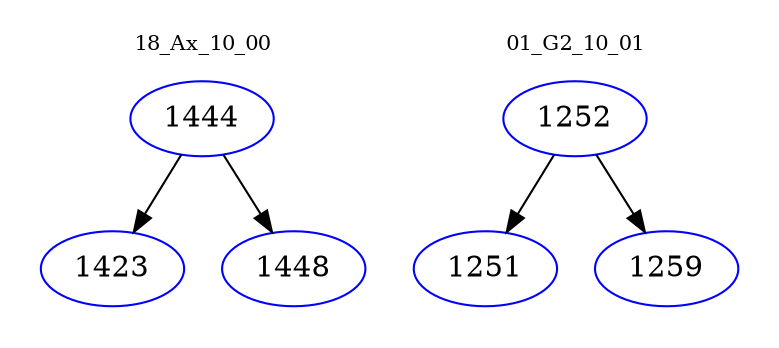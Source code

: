 digraph{
subgraph cluster_0 {
color = white
label = "18_Ax_10_00";
fontsize=10;
T0_1444 [label="1444", color="blue"]
T0_1444 -> T0_1423 [color="black"]
T0_1423 [label="1423", color="blue"]
T0_1444 -> T0_1448 [color="black"]
T0_1448 [label="1448", color="blue"]
}
subgraph cluster_1 {
color = white
label = "01_G2_10_01";
fontsize=10;
T1_1252 [label="1252", color="blue"]
T1_1252 -> T1_1251 [color="black"]
T1_1251 [label="1251", color="blue"]
T1_1252 -> T1_1259 [color="black"]
T1_1259 [label="1259", color="blue"]
}
}
